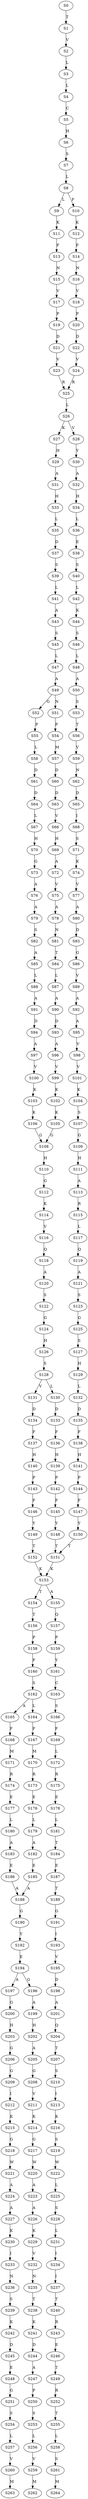 strict digraph  {
	S0 -> S1 [ label = T ];
	S1 -> S2 [ label = V ];
	S2 -> S3 [ label = L ];
	S3 -> S4 [ label = L ];
	S4 -> S5 [ label = C ];
	S5 -> S6 [ label = H ];
	S6 -> S7 [ label = S ];
	S7 -> S8 [ label = L ];
	S8 -> S9 [ label = L ];
	S8 -> S10 [ label = F ];
	S9 -> S11 [ label = K ];
	S10 -> S12 [ label = K ];
	S11 -> S13 [ label = F ];
	S12 -> S14 [ label = F ];
	S13 -> S15 [ label = N ];
	S14 -> S16 [ label = N ];
	S15 -> S17 [ label = V ];
	S16 -> S18 [ label = V ];
	S17 -> S19 [ label = P ];
	S18 -> S20 [ label = P ];
	S19 -> S21 [ label = D ];
	S20 -> S22 [ label = D ];
	S21 -> S23 [ label = V ];
	S22 -> S24 [ label = V ];
	S23 -> S25 [ label = R ];
	S24 -> S25 [ label = R ];
	S25 -> S26 [ label = L ];
	S26 -> S27 [ label = K ];
	S26 -> S28 [ label = V ];
	S27 -> S29 [ label = H ];
	S28 -> S30 [ label = Y ];
	S29 -> S31 [ label = A ];
	S30 -> S32 [ label = A ];
	S31 -> S33 [ label = H ];
	S32 -> S34 [ label = H ];
	S33 -> S35 [ label = L ];
	S34 -> S36 [ label = L ];
	S35 -> S37 [ label = D ];
	S36 -> S38 [ label = E ];
	S37 -> S39 [ label = S ];
	S38 -> S40 [ label = S ];
	S39 -> S41 [ label = L ];
	S40 -> S42 [ label = L ];
	S41 -> S43 [ label = A ];
	S42 -> S44 [ label = K ];
	S43 -> S45 [ label = S ];
	S44 -> S46 [ label = S ];
	S45 -> S47 [ label = L ];
	S46 -> S48 [ label = L ];
	S47 -> S49 [ label = A ];
	S48 -> S50 [ label = A ];
	S49 -> S51 [ label = N ];
	S49 -> S52 [ label = G ];
	S50 -> S53 [ label = S ];
	S51 -> S54 [ label = P ];
	S52 -> S55 [ label = P ];
	S53 -> S56 [ label = T ];
	S54 -> S57 [ label = M ];
	S55 -> S58 [ label = L ];
	S56 -> S59 [ label = V ];
	S57 -> S60 [ label = D ];
	S58 -> S61 [ label = D ];
	S59 -> S62 [ label = N ];
	S60 -> S63 [ label = D ];
	S61 -> S64 [ label = D ];
	S62 -> S65 [ label = D ];
	S63 -> S66 [ label = V ];
	S64 -> S67 [ label = L ];
	S65 -> S68 [ label = I ];
	S66 -> S69 [ label = H ];
	S67 -> S70 [ label = H ];
	S68 -> S71 [ label = S ];
	S69 -> S72 [ label = A ];
	S70 -> S73 [ label = G ];
	S71 -> S74 [ label = K ];
	S72 -> S75 [ label = V ];
	S73 -> S76 [ label = A ];
	S74 -> S77 [ label = V ];
	S75 -> S78 [ label = A ];
	S76 -> S79 [ label = A ];
	S77 -> S80 [ label = A ];
	S78 -> S81 [ label = N ];
	S79 -> S82 [ label = S ];
	S80 -> S83 [ label = D ];
	S81 -> S84 [ label = T ];
	S82 -> S85 [ label = A ];
	S83 -> S86 [ label = G ];
	S84 -> S87 [ label = L ];
	S85 -> S88 [ label = L ];
	S86 -> S89 [ label = V ];
	S87 -> S90 [ label = A ];
	S88 -> S91 [ label = A ];
	S89 -> S92 [ label = A ];
	S90 -> S93 [ label = D ];
	S91 -> S94 [ label = D ];
	S92 -> S95 [ label = A ];
	S93 -> S96 [ label = A ];
	S94 -> S97 [ label = A ];
	S95 -> S98 [ label = V ];
	S96 -> S99 [ label = V ];
	S97 -> S100 [ label = V ];
	S98 -> S101 [ label = V ];
	S99 -> S102 [ label = K ];
	S100 -> S103 [ label = K ];
	S101 -> S104 [ label = K ];
	S102 -> S105 [ label = K ];
	S103 -> S106 [ label = K ];
	S104 -> S107 [ label = S ];
	S105 -> S108 [ label = G ];
	S106 -> S108 [ label = G ];
	S107 -> S109 [ label = G ];
	S108 -> S110 [ label = H ];
	S109 -> S111 [ label = H ];
	S110 -> S112 [ label = G ];
	S111 -> S113 [ label = A ];
	S112 -> S114 [ label = K ];
	S113 -> S115 [ label = R ];
	S114 -> S116 [ label = V ];
	S115 -> S117 [ label = L ];
	S116 -> S118 [ label = Q ];
	S117 -> S119 [ label = Q ];
	S118 -> S120 [ label = A ];
	S119 -> S121 [ label = A ];
	S120 -> S122 [ label = S ];
	S121 -> S123 [ label = S ];
	S122 -> S124 [ label = G ];
	S123 -> S125 [ label = G ];
	S124 -> S126 [ label = H ];
	S125 -> S127 [ label = S ];
	S126 -> S128 [ label = S ];
	S127 -> S129 [ label = H ];
	S128 -> S130 [ label = L ];
	S128 -> S131 [ label = V ];
	S129 -> S132 [ label = L ];
	S130 -> S133 [ label = D ];
	S131 -> S134 [ label = D ];
	S132 -> S135 [ label = D ];
	S133 -> S136 [ label = F ];
	S134 -> S137 [ label = F ];
	S135 -> S138 [ label = F ];
	S136 -> S139 [ label = H ];
	S137 -> S140 [ label = H ];
	S138 -> S141 [ label = H ];
	S139 -> S142 [ label = P ];
	S140 -> S143 [ label = P ];
	S141 -> S144 [ label = P ];
	S142 -> S145 [ label = F ];
	S143 -> S146 [ label = F ];
	S144 -> S147 [ label = F ];
	S145 -> S148 [ label = Y ];
	S146 -> S149 [ label = Y ];
	S147 -> S150 [ label = Y ];
	S148 -> S151 [ label = T ];
	S149 -> S152 [ label = T ];
	S150 -> S151 [ label = T ];
	S151 -> S153 [ label = K ];
	S152 -> S153 [ label = K ];
	S153 -> S154 [ label = T ];
	S153 -> S155 [ label = A ];
	S154 -> S156 [ label = T ];
	S155 -> S157 [ label = Q ];
	S156 -> S158 [ label = P ];
	S157 -> S159 [ label = P ];
	S158 -> S160 [ label = F ];
	S159 -> S161 [ label = Y ];
	S160 -> S162 [ label = S ];
	S161 -> S163 [ label = C ];
	S162 -> S164 [ label = L ];
	S162 -> S165 [ label = A ];
	S163 -> S166 [ label = S ];
	S164 -> S167 [ label = F ];
	S165 -> S168 [ label = F ];
	S166 -> S169 [ label = F ];
	S167 -> S170 [ label = M ];
	S168 -> S171 [ label = M ];
	S169 -> S172 [ label = L ];
	S170 -> S173 [ label = R ];
	S171 -> S174 [ label = R ];
	S172 -> S175 [ label = R ];
	S173 -> S176 [ label = E ];
	S174 -> S177 [ label = E ];
	S175 -> S178 [ label = E ];
	S176 -> S179 [ label = L ];
	S177 -> S180 [ label = L ];
	S178 -> S181 [ label = L ];
	S179 -> S182 [ label = A ];
	S180 -> S183 [ label = A ];
	S181 -> S184 [ label = T ];
	S182 -> S185 [ label = E ];
	S183 -> S186 [ label = E ];
	S184 -> S187 [ label = E ];
	S185 -> S188 [ label = A ];
	S186 -> S188 [ label = A ];
	S187 -> S189 [ label = T ];
	S188 -> S190 [ label = G ];
	S189 -> S191 [ label = G ];
	S190 -> S192 [ label = Y ];
	S191 -> S193 [ label = I ];
	S192 -> S194 [ label = E ];
	S193 -> S195 [ label = V ];
	S194 -> S196 [ label = G ];
	S194 -> S197 [ label = A ];
	S195 -> S198 [ label = D ];
	S196 -> S199 [ label = A ];
	S197 -> S200 [ label = G ];
	S198 -> S201 [ label = A ];
	S199 -> S202 [ label = H ];
	S200 -> S203 [ label = H ];
	S201 -> S204 [ label = Q ];
	S202 -> S205 [ label = A ];
	S203 -> S206 [ label = G ];
	S204 -> S207 [ label = T ];
	S205 -> S208 [ label = G ];
	S206 -> S209 [ label = G ];
	S207 -> S210 [ label = S ];
	S208 -> S211 [ label = V ];
	S209 -> S212 [ label = I ];
	S210 -> S213 [ label = I ];
	S211 -> S214 [ label = K ];
	S212 -> S215 [ label = K ];
	S213 -> S216 [ label = K ];
	S214 -> S217 [ label = G ];
	S215 -> S218 [ label = G ];
	S216 -> S219 [ label = S ];
	S217 -> S220 [ label = W ];
	S218 -> S221 [ label = W ];
	S219 -> S222 [ label = W ];
	S220 -> S223 [ label = A ];
	S221 -> S224 [ label = A ];
	S222 -> S225 [ label = L ];
	S223 -> S226 [ label = A ];
	S224 -> S227 [ label = A ];
	S225 -> S228 [ label = S ];
	S226 -> S229 [ label = K ];
	S227 -> S230 [ label = K ];
	S228 -> S231 [ label = L ];
	S229 -> S232 [ label = V ];
	S230 -> S233 [ label = I ];
	S231 -> S234 [ label = I ];
	S232 -> S235 [ label = N ];
	S233 -> S236 [ label = N ];
	S234 -> S237 [ label = I ];
	S235 -> S238 [ label = T ];
	S236 -> S239 [ label = S ];
	S237 -> S240 [ label = T ];
	S238 -> S241 [ label = K ];
	S239 -> S242 [ label = K ];
	S240 -> S243 [ label = R ];
	S241 -> S244 [ label = D ];
	S242 -> S245 [ label = D ];
	S243 -> S246 [ label = E ];
	S244 -> S247 [ label = A ];
	S245 -> S248 [ label = E ];
	S246 -> S249 [ label = T ];
	S247 -> S250 [ label = P ];
	S248 -> S251 [ label = G ];
	S249 -> S252 [ label = R ];
	S250 -> S253 [ label = S ];
	S251 -> S254 [ label = S ];
	S252 -> S255 [ label = T ];
	S253 -> S256 [ label = L ];
	S254 -> S257 [ label = L ];
	S255 -> S258 [ label = L ];
	S256 -> S259 [ label = V ];
	S257 -> S260 [ label = V ];
	S258 -> S261 [ label = S ];
	S259 -> S262 [ label = M ];
	S260 -> S263 [ label = M ];
	S261 -> S264 [ label = M ];
}
